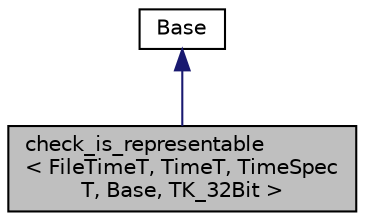 digraph "check_is_representable&lt; FileTimeT, TimeT, TimeSpecT, Base, TK_32Bit &gt;"
{
  edge [fontname="Helvetica",fontsize="10",labelfontname="Helvetica",labelfontsize="10"];
  node [fontname="Helvetica",fontsize="10",shape=record];
  Node0 [label="check_is_representable\l\< FileTimeT, TimeT, TimeSpec\lT, Base, TK_32Bit \>",height=0.2,width=0.4,color="black", fillcolor="grey75", style="filled", fontcolor="black"];
  Node1 -> Node0 [dir="back",color="midnightblue",fontsize="10",style="solid",fontname="Helvetica"];
  Node1 [label="Base",height=0.2,width=0.4,color="black", fillcolor="white", style="filled",URL="$struct_base.html"];
}
